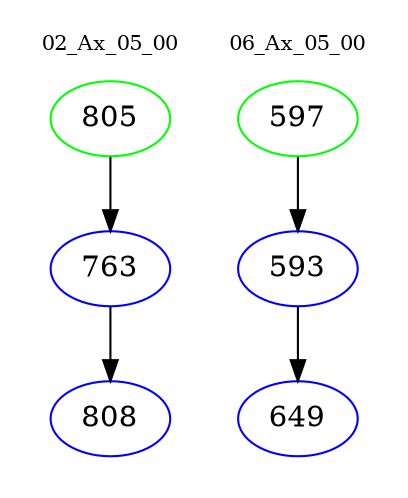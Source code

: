 digraph{
subgraph cluster_0 {
color = white
label = "02_Ax_05_00";
fontsize=10;
T0_805 [label="805", color="green"]
T0_805 -> T0_763 [color="black"]
T0_763 [label="763", color="blue"]
T0_763 -> T0_808 [color="black"]
T0_808 [label="808", color="blue"]
}
subgraph cluster_1 {
color = white
label = "06_Ax_05_00";
fontsize=10;
T1_597 [label="597", color="green"]
T1_597 -> T1_593 [color="black"]
T1_593 [label="593", color="blue"]
T1_593 -> T1_649 [color="black"]
T1_649 [label="649", color="blue"]
}
}
